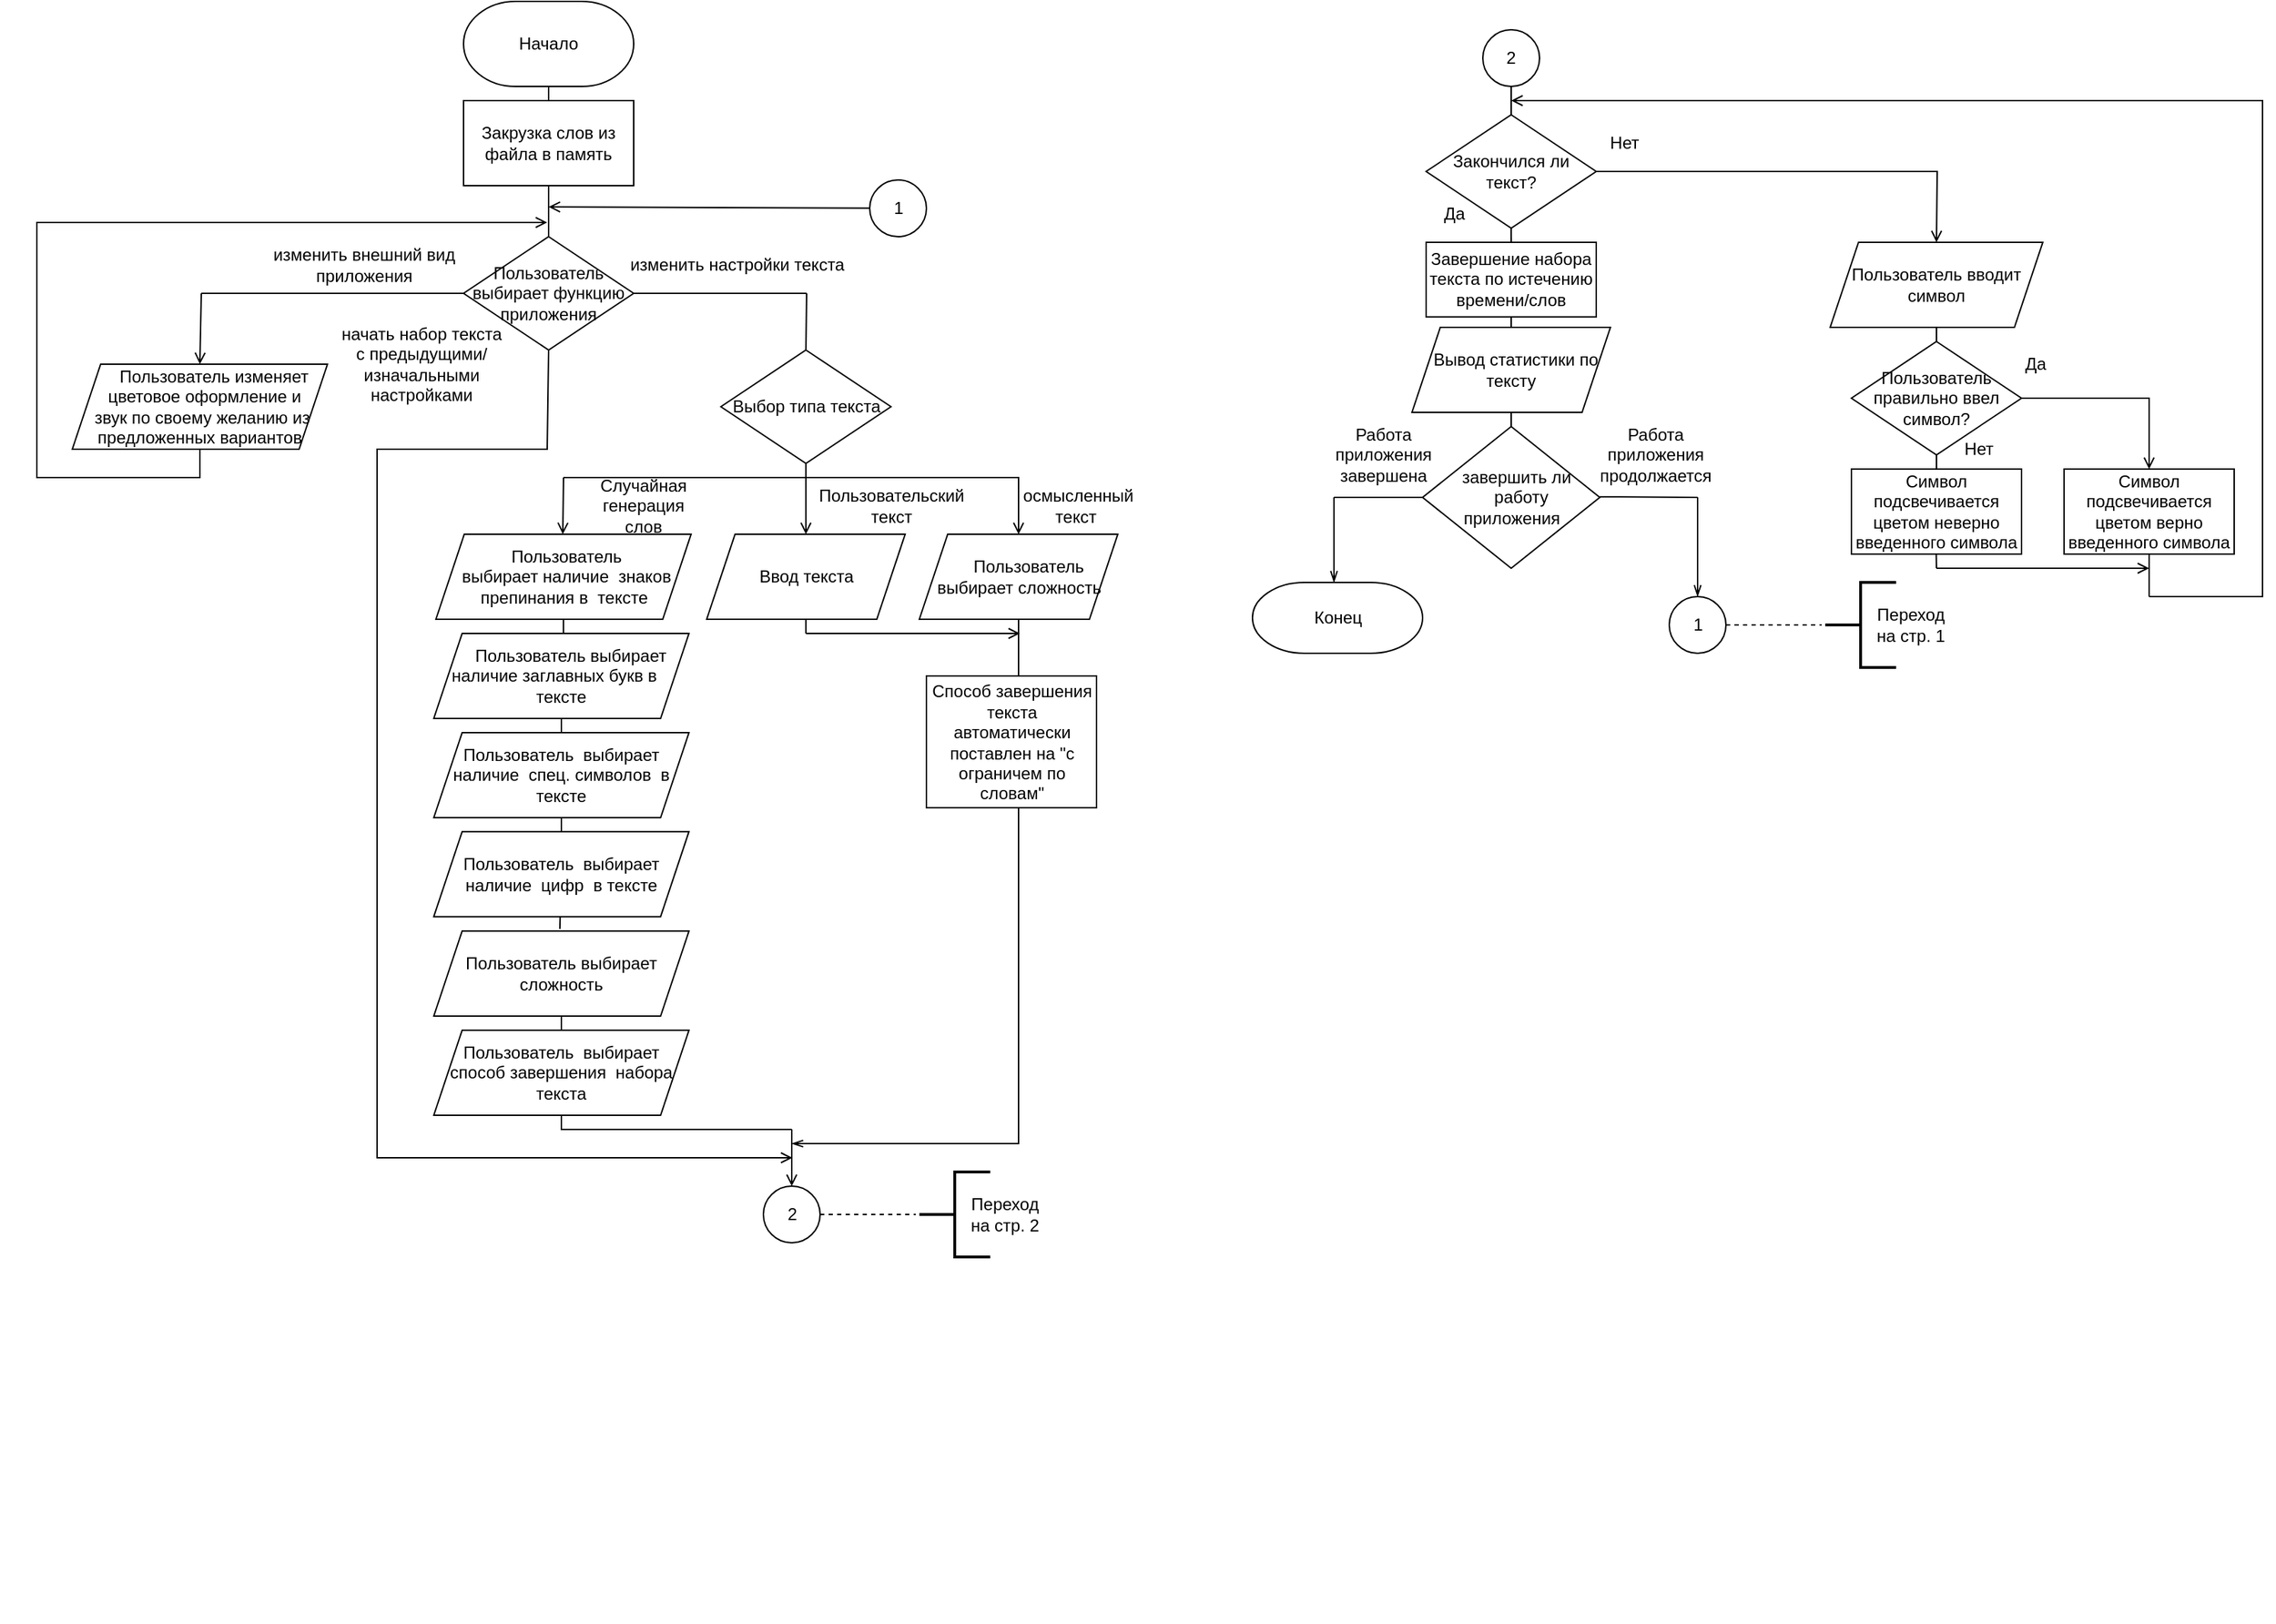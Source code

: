 <mxfile version="15.4.1" type="github">
  <diagram id="Y_LIH-g68aqcCREC1dFv" name="Page-1">
    <mxGraphModel dx="2336" dy="1163" grid="1" gridSize="10" guides="1" tooltips="1" connect="1" arrows="1" fold="1" page="1" pageScale="1" pageWidth="827" pageHeight="1169" math="0" shadow="0">
      <root>
        <mxCell id="0" />
        <mxCell id="1" parent="0" />
        <mxCell id="S6kM-z7FGtX7wg2L0dCq-2" value="" style="endArrow=none;html=1;entryX=0.5;entryY=1;entryDx=0;entryDy=0;" parent="1" edge="1">
          <mxGeometry width="50" height="50" relative="1" as="geometry">
            <mxPoint x="401" y="90" as="sourcePoint" />
            <mxPoint x="401" y="80" as="targetPoint" />
          </mxGeometry>
        </mxCell>
        <mxCell id="S6kM-z7FGtX7wg2L0dCq-4" value="Закрузка слов из файла в память" style="rounded=0;whiteSpace=wrap;html=1;" parent="1" vertex="1">
          <mxGeometry x="341" y="90" width="120" height="60" as="geometry" />
        </mxCell>
        <mxCell id="S6kM-z7FGtX7wg2L0dCq-9" value="Выбор типа текста" style="rhombus;whiteSpace=wrap;html=1;" parent="1" vertex="1">
          <mxGeometry x="522.5" y="266" width="120" height="80" as="geometry" />
        </mxCell>
        <mxCell id="S6kM-z7FGtX7wg2L0dCq-10" value="" style="endArrow=none;html=1;exitX=0.5;exitY=0;exitDx=0;exitDy=0;" parent="1" source="S6kM-z7FGtX7wg2L0dCq-9" edge="1">
          <mxGeometry width="50" height="50" relative="1" as="geometry">
            <mxPoint x="508.5" y="246" as="sourcePoint" />
            <mxPoint x="583" y="226" as="targetPoint" />
          </mxGeometry>
        </mxCell>
        <mxCell id="S6kM-z7FGtX7wg2L0dCq-15" value="&amp;nbsp;осмысленный текст" style="text;html=1;strokeColor=none;fillColor=none;align=center;verticalAlign=middle;whiteSpace=wrap;rounded=0;" parent="1" vertex="1">
          <mxGeometry x="752.5" y="366" width="40" height="20" as="geometry" />
        </mxCell>
        <mxCell id="S6kM-z7FGtX7wg2L0dCq-18" value="Случайная генерация слов" style="text;html=1;strokeColor=none;fillColor=none;align=center;verticalAlign=middle;whiteSpace=wrap;rounded=0;" parent="1" vertex="1">
          <mxGeometry x="447.5" y="366" width="40" height="20" as="geometry" />
        </mxCell>
        <mxCell id="S6kM-z7FGtX7wg2L0dCq-19" value="Пользовательский текст" style="text;html=1;strokeColor=none;fillColor=none;align=center;verticalAlign=middle;whiteSpace=wrap;rounded=0;" parent="1" vertex="1">
          <mxGeometry x="622.5" y="366" width="40" height="20" as="geometry" />
        </mxCell>
        <mxCell id="S6kM-z7FGtX7wg2L0dCq-24" value="" style="endArrow=none;html=1;" parent="1" edge="1">
          <mxGeometry width="50" height="50" relative="1" as="geometry">
            <mxPoint x="582.5" y="356" as="sourcePoint" />
            <mxPoint x="582.5" y="346" as="targetPoint" />
          </mxGeometry>
        </mxCell>
        <mxCell id="S6kM-z7FGtX7wg2L0dCq-25" value="" style="endArrow=none;html=1;" parent="1" edge="1">
          <mxGeometry width="50" height="50" relative="1" as="geometry">
            <mxPoint x="411.5" y="356" as="sourcePoint" />
            <mxPoint x="621.5" y="356" as="targetPoint" />
          </mxGeometry>
        </mxCell>
        <mxCell id="S6kM-z7FGtX7wg2L0dCq-29" value="" style="endArrow=none;html=1;" parent="1" edge="1">
          <mxGeometry width="50" height="50" relative="1" as="geometry">
            <mxPoint x="572.5" y="356" as="sourcePoint" />
            <mxPoint x="733" y="356" as="targetPoint" />
          </mxGeometry>
        </mxCell>
        <mxCell id="S6kM-z7FGtX7wg2L0dCq-41" value="Ввод текста" style="shape=parallelogram;perimeter=parallelogramPerimeter;whiteSpace=wrap;html=1;fixedSize=1;" parent="1" vertex="1">
          <mxGeometry x="512.5" y="396" width="140" height="60" as="geometry" />
        </mxCell>
        <mxCell id="PXjBC8RAc3aUYzNhHM1r-12" style="edgeStyle=none;rounded=0;orthogonalLoop=1;jettySize=auto;html=1;entryX=0.5;entryY=0;entryDx=0;entryDy=0;endArrow=none;endFill=0;" parent="1" source="S6kM-z7FGtX7wg2L0dCq-42" target="S6kM-z7FGtX7wg2L0dCq-46" edge="1">
          <mxGeometry relative="1" as="geometry" />
        </mxCell>
        <mxCell id="S6kM-z7FGtX7wg2L0dCq-42" value="&lt;p style=&quot;line-height: 120%&quot;&gt;Пользователь выбирает сложность&lt;/p&gt;" style="shape=parallelogram;perimeter=parallelogramPerimeter;whiteSpace=wrap;html=1;fixedSize=1;align=center;" parent="1" vertex="1">
          <mxGeometry x="320" y="676" width="180" height="60" as="geometry" />
        </mxCell>
        <mxCell id="PXjBC8RAc3aUYzNhHM1r-13" style="edgeStyle=none;rounded=0;orthogonalLoop=1;jettySize=auto;html=1;endArrow=none;endFill=0;" parent="1" source="S6kM-z7FGtX7wg2L0dCq-46" edge="1">
          <mxGeometry relative="1" as="geometry">
            <mxPoint x="410" y="816" as="targetPoint" />
          </mxGeometry>
        </mxCell>
        <mxCell id="S6kM-z7FGtX7wg2L0dCq-46" value="Пользователь&amp;nbsp; выбирает способ завершения&amp;nbsp; набора текста" style="shape=parallelogram;perimeter=parallelogramPerimeter;whiteSpace=wrap;html=1;fixedSize=1;align=center;" parent="1" vertex="1">
          <mxGeometry x="320" y="746" width="180" height="60" as="geometry" />
        </mxCell>
        <mxCell id="PXjBC8RAc3aUYzNhHM1r-15" style="edgeStyle=none;rounded=0;orthogonalLoop=1;jettySize=auto;html=1;entryX=0.508;entryY=0;entryDx=0;entryDy=0;entryPerimeter=0;endArrow=none;endFill=0;" parent="1" source="S6kM-z7FGtX7wg2L0dCq-47" target="S6kM-z7FGtX7wg2L0dCq-53" edge="1">
          <mxGeometry relative="1" as="geometry" />
        </mxCell>
        <mxCell id="S6kM-z7FGtX7wg2L0dCq-47" value="&amp;nbsp; &amp;nbsp; &amp;nbsp; &amp;nbsp; &amp;nbsp; Пользователь&amp;nbsp; &amp;nbsp; &amp;nbsp; &amp;nbsp; &amp;nbsp; &amp;nbsp;выбирает наличие&amp;nbsp; знаков препинания в&amp;nbsp; тексте" style="shape=parallelogram;perimeter=parallelogramPerimeter;whiteSpace=wrap;fixedSize=1;align=center;size=20;html=1;textDirection=ltr;" parent="1" vertex="1">
          <mxGeometry x="321.5" y="396" width="180" height="60" as="geometry" />
        </mxCell>
        <mxCell id="PXjBC8RAc3aUYzNhHM1r-9" style="edgeStyle=none;rounded=0;orthogonalLoop=1;jettySize=auto;html=1;entryX=0.5;entryY=0;entryDx=0;entryDy=0;endArrow=none;endFill=0;" parent="1" source="S6kM-z7FGtX7wg2L0dCq-53" target="S6kM-z7FGtX7wg2L0dCq-55" edge="1">
          <mxGeometry relative="1" as="geometry" />
        </mxCell>
        <mxCell id="S6kM-z7FGtX7wg2L0dCq-53" value="&amp;nbsp; &amp;nbsp; Пользователь выбирает наличие заглавных букв в&amp;nbsp; &amp;nbsp; тексте" style="shape=parallelogram;perimeter=parallelogramPerimeter;whiteSpace=wrap;html=1;fixedSize=1;align=center;" parent="1" vertex="1">
          <mxGeometry x="320" y="466" width="180" height="60" as="geometry" />
        </mxCell>
        <mxCell id="PXjBC8RAc3aUYzNhHM1r-10" style="edgeStyle=none;rounded=0;orthogonalLoop=1;jettySize=auto;html=1;entryX=0.5;entryY=0;entryDx=0;entryDy=0;endArrow=none;endFill=0;" parent="1" source="S6kM-z7FGtX7wg2L0dCq-55" target="S6kM-z7FGtX7wg2L0dCq-58" edge="1">
          <mxGeometry relative="1" as="geometry" />
        </mxCell>
        <mxCell id="S6kM-z7FGtX7wg2L0dCq-55" value="Пользователь&amp;nbsp; выбирает наличие&amp;nbsp; спец. символов&amp;nbsp; в тексте" style="shape=parallelogram;perimeter=parallelogramPerimeter;whiteSpace=wrap;html=1;fixedSize=1;align=center;" parent="1" vertex="1">
          <mxGeometry x="320" y="536" width="180" height="60" as="geometry" />
        </mxCell>
        <mxCell id="PXjBC8RAc3aUYzNhHM1r-11" style="edgeStyle=none;rounded=0;orthogonalLoop=1;jettySize=auto;html=1;entryX=0.494;entryY=-0.024;entryDx=0;entryDy=0;entryPerimeter=0;endArrow=none;endFill=0;" parent="1" source="S6kM-z7FGtX7wg2L0dCq-58" target="S6kM-z7FGtX7wg2L0dCq-42" edge="1">
          <mxGeometry relative="1" as="geometry" />
        </mxCell>
        <mxCell id="S6kM-z7FGtX7wg2L0dCq-58" value="Пользователь&amp;nbsp; выбирает наличие&amp;nbsp; цифр&amp;nbsp; в тексте" style="shape=parallelogram;perimeter=parallelogramPerimeter;whiteSpace=wrap;html=1;fixedSize=1;align=center;" parent="1" vertex="1">
          <mxGeometry x="320" y="605.82" width="180" height="60" as="geometry" />
        </mxCell>
        <mxCell id="S6kM-z7FGtX7wg2L0dCq-70" value="" style="endArrow=none;html=1;exitX=0.5;exitY=0;exitDx=0;exitDy=0;startArrow=open;startFill=0;" parent="1" source="S6kM-z7FGtX7wg2L0dCq-41" edge="1">
          <mxGeometry width="50" height="50" relative="1" as="geometry">
            <mxPoint x="722.5" y="516" as="sourcePoint" />
            <mxPoint x="582.5" y="356" as="targetPoint" />
          </mxGeometry>
        </mxCell>
        <mxCell id="S6kM-z7FGtX7wg2L0dCq-74" value="" style="endArrow=none;html=1;exitX=0.5;exitY=0;exitDx=0;exitDy=0;startArrow=open;startFill=0;" parent="1" source="S6kM-z7FGtX7wg2L0dCq-88" edge="1">
          <mxGeometry width="50" height="50" relative="1" as="geometry">
            <mxPoint x="732.5" y="676" as="sourcePoint" />
            <mxPoint x="732.5" y="356" as="targetPoint" />
          </mxGeometry>
        </mxCell>
        <mxCell id="S6kM-z7FGtX7wg2L0dCq-76" value="" style="endArrow=open;html=1;endFill=0;" parent="1" edge="1">
          <mxGeometry width="50" height="50" relative="1" as="geometry">
            <mxPoint x="572.5" y="816" as="sourcePoint" />
            <mxPoint x="572.5" y="856" as="targetPoint" />
          </mxGeometry>
        </mxCell>
        <mxCell id="S6kM-z7FGtX7wg2L0dCq-77" value="" style="endArrow=none;html=1;" parent="1" edge="1">
          <mxGeometry width="50" height="50" relative="1" as="geometry">
            <mxPoint x="572.5" y="816" as="sourcePoint" />
            <mxPoint x="409.5" y="816" as="targetPoint" />
          </mxGeometry>
        </mxCell>
        <mxCell id="S6kM-z7FGtX7wg2L0dCq-91" style="edgeStyle=orthogonalEdgeStyle;rounded=0;orthogonalLoop=1;jettySize=auto;html=1;entryX=0.5;entryY=1;entryDx=0;entryDy=0;startArrow=openThin;startFill=0;endArrow=none;endFill=0;" parent="1" target="S6kM-z7FGtX7wg2L0dCq-88" edge="1">
          <mxGeometry relative="1" as="geometry">
            <mxPoint x="572.5" y="826" as="sourcePoint" />
            <mxPoint x="792.5" y="502.5" as="targetPoint" />
            <Array as="points">
              <mxPoint x="732.5" y="826" />
            </Array>
          </mxGeometry>
        </mxCell>
        <mxCell id="S6kM-z7FGtX7wg2L0dCq-88" value="&lt;p style=&quot;line-height: 120%&quot;&gt;&amp;nbsp; &amp;nbsp; Пользователь выбирает сложность&lt;/p&gt;" style="shape=parallelogram;perimeter=parallelogramPerimeter;whiteSpace=wrap;html=1;fixedSize=1;align=center;" parent="1" vertex="1">
          <mxGeometry x="662.5" y="396" width="140" height="60" as="geometry" />
        </mxCell>
        <mxCell id="S6kM-z7FGtX7wg2L0dCq-134" value="&lt;div&gt;&lt;span&gt;Способ завершения текста автоматически поставлен на &quot;с ограничем по словам&quot;&lt;/span&gt;&lt;/div&gt;" style="rounded=0;whiteSpace=wrap;html=1;align=center;" parent="1" vertex="1">
          <mxGeometry x="667.5" y="496" width="120" height="93" as="geometry" />
        </mxCell>
        <mxCell id="S6kM-z7FGtX7wg2L0dCq-135" value="" style="endArrow=open;html=1;endFill=0;" parent="1" edge="1">
          <mxGeometry width="50" height="50" relative="1" as="geometry">
            <mxPoint x="582.5" y="466" as="sourcePoint" />
            <mxPoint x="733.5" y="466" as="targetPoint" />
          </mxGeometry>
        </mxCell>
        <mxCell id="S6kM-z7FGtX7wg2L0dCq-136" value="" style="endArrow=none;html=1;entryX=0.5;entryY=1;entryDx=0;entryDy=0;" parent="1" target="S6kM-z7FGtX7wg2L0dCq-41" edge="1">
          <mxGeometry width="50" height="50" relative="1" as="geometry">
            <mxPoint x="582.5" y="466" as="sourcePoint" />
            <mxPoint x="632.5" y="416" as="targetPoint" />
          </mxGeometry>
        </mxCell>
        <mxCell id="AXhJduNCn89iZ7PoZaSN-2" value="" style="endArrow=none;html=1;startSize=14;endSize=14;sourcePerimeterSpacing=8;targetPerimeterSpacing=8;entryX=0.5;entryY=1;entryDx=0;entryDy=0;exitX=0.5;exitY=0;exitDx=0;exitDy=0;" parent="1" source="AXhJduNCn89iZ7PoZaSN-3" target="S6kM-z7FGtX7wg2L0dCq-4" edge="1">
          <mxGeometry width="50" height="50" relative="1" as="geometry">
            <mxPoint x="401" y="170" as="sourcePoint" />
            <mxPoint x="401" y="160" as="targetPoint" />
          </mxGeometry>
        </mxCell>
        <mxCell id="AXhJduNCn89iZ7PoZaSN-3" value="Пользователь выбирает функцию приложения" style="rhombus;whiteSpace=wrap;html=1;hachureGap=4;pointerEvents=0;" parent="1" vertex="1">
          <mxGeometry x="341" y="186" width="120" height="80" as="geometry" />
        </mxCell>
        <mxCell id="AXhJduNCn89iZ7PoZaSN-4" value="" style="endArrow=none;html=1;startSize=14;endSize=14;sourcePerimeterSpacing=8;targetPerimeterSpacing=8;entryX=0;entryY=0.5;entryDx=0;entryDy=0;" parent="1" target="AXhJduNCn89iZ7PoZaSN-3" edge="1">
          <mxGeometry width="50" height="50" relative="1" as="geometry">
            <mxPoint x="156" y="226" as="sourcePoint" />
            <mxPoint x="386" y="226" as="targetPoint" />
          </mxGeometry>
        </mxCell>
        <mxCell id="AXhJduNCn89iZ7PoZaSN-5" value="" style="endArrow=open;html=1;startSize=14;endSize=6;sourcePerimeterSpacing=8;targetPerimeterSpacing=8;endFill=0;entryX=0.5;entryY=0;entryDx=0;entryDy=0;" parent="1" target="AXhJduNCn89iZ7PoZaSN-9" edge="1">
          <mxGeometry width="50" height="50" relative="1" as="geometry">
            <mxPoint x="156" y="226" as="sourcePoint" />
            <mxPoint x="156" y="276" as="targetPoint" />
          </mxGeometry>
        </mxCell>
        <mxCell id="AXhJduNCn89iZ7PoZaSN-6" value="изменить внешний вид приложения" style="text;html=1;strokeColor=none;fillColor=none;align=center;verticalAlign=middle;whiteSpace=wrap;rounded=0;hachureGap=4;pointerEvents=0;" parent="1" vertex="1">
          <mxGeometry x="181" y="196" width="180" height="20" as="geometry" />
        </mxCell>
        <mxCell id="PXjBC8RAc3aUYzNhHM1r-1" style="edgeStyle=orthogonalEdgeStyle;rounded=0;orthogonalLoop=1;jettySize=auto;html=1;exitX=0.5;exitY=1;exitDx=0;exitDy=0;endArrow=open;endFill=0;" parent="1" source="AXhJduNCn89iZ7PoZaSN-9" edge="1">
          <mxGeometry relative="1" as="geometry">
            <mxPoint x="400" y="176" as="targetPoint" />
            <Array as="points">
              <mxPoint x="155" y="356" />
              <mxPoint x="40" y="356" />
              <mxPoint x="40" y="176" />
            </Array>
          </mxGeometry>
        </mxCell>
        <mxCell id="AXhJduNCn89iZ7PoZaSN-9" value="&amp;nbsp; &amp;nbsp; &amp;nbsp; &amp;nbsp; &amp;nbsp;Пользователь изменяет&amp;nbsp; &amp;nbsp; &amp;nbsp; &amp;nbsp;цветовое оформление и&amp;nbsp; &amp;nbsp;звук по своему желанию из предложенных вариантов" style="shape=parallelogram;perimeter=parallelogramPerimeter;whiteSpace=wrap;html=1;fixedSize=1;hachureGap=4;pointerEvents=0;" parent="1" vertex="1">
          <mxGeometry x="65" y="276" width="180" height="60" as="geometry" />
        </mxCell>
        <mxCell id="AXhJduNCn89iZ7PoZaSN-15" value="" style="endArrow=none;html=1;startSize=14;endSize=14;sourcePerimeterSpacing=8;targetPerimeterSpacing=8;" parent="1" edge="1">
          <mxGeometry width="50" height="50" relative="1" as="geometry">
            <mxPoint x="461" y="226" as="sourcePoint" />
            <mxPoint x="583" y="226" as="targetPoint" />
          </mxGeometry>
        </mxCell>
        <mxCell id="AXhJduNCn89iZ7PoZaSN-16" value="&amp;nbsp;изменить настройки текста" style="text;html=1;strokeColor=none;fillColor=none;align=center;verticalAlign=middle;whiteSpace=wrap;rounded=0;hachureGap=4;pointerEvents=0;" parent="1" vertex="1">
          <mxGeometry x="445" y="196" width="175" height="20" as="geometry" />
        </mxCell>
        <mxCell id="AXhJduNCn89iZ7PoZaSN-19" value="начать набор текста&lt;br&gt;с предыдущими/изначальными настройками" style="text;html=1;strokeColor=none;fillColor=none;align=center;verticalAlign=middle;whiteSpace=wrap;rounded=0;hachureGap=4;pointerEvents=0;" parent="1" vertex="1">
          <mxGeometry x="233.5" y="266" width="155" height="20" as="geometry" />
        </mxCell>
        <mxCell id="AXhJduNCn89iZ7PoZaSN-45" value="Не доцент" style="text;html=1;strokeColor=none;fillColor=none;align=center;verticalAlign=middle;whiteSpace=wrap;rounded=0;hachureGap=4;pointerEvents=0;fontSize=16;fontColor=#FFFFFF;" parent="1" vertex="1">
          <mxGeometry x="20" y="1135" width="40" height="20" as="geometry" />
        </mxCell>
        <mxCell id="2XAH9HDPRuQx3aaoht4q-1" value="Начало" style="strokeWidth=1;html=1;shape=mxgraph.flowchart.terminator;whiteSpace=wrap;" parent="1" vertex="1">
          <mxGeometry x="341" y="20" width="120" height="60" as="geometry" />
        </mxCell>
        <mxCell id="2XAH9HDPRuQx3aaoht4q-7" value="2" style="ellipse;whiteSpace=wrap;html=1;aspect=fixed;strokeWidth=1;" parent="1" vertex="1">
          <mxGeometry x="552.5" y="856" width="40" height="40" as="geometry" />
        </mxCell>
        <mxCell id="2XAH9HDPRuQx3aaoht4q-8" value="2" style="ellipse;whiteSpace=wrap;html=1;aspect=fixed;strokeWidth=1;" parent="1" vertex="1">
          <mxGeometry x="1060" y="40" width="40" height="40" as="geometry" />
        </mxCell>
        <mxCell id="2XAH9HDPRuQx3aaoht4q-9" value="" style="endArrow=none;html=1;startSize=14;endSize=6;sourcePerimeterSpacing=8;targetPerimeterSpacing=8;entryX=0.464;entryY=0.995;entryDx=0;entryDy=0;entryPerimeter=0;" parent="1" edge="1">
          <mxGeometry width="50" height="50" relative="1" as="geometry">
            <mxPoint x="1080" y="190.3" as="sourcePoint" />
            <mxPoint x="1079.96" y="180" as="targetPoint" />
          </mxGeometry>
        </mxCell>
        <mxCell id="2XAH9HDPRuQx3aaoht4q-10" value="Завершение набора текста по истечению времени/слов" style="rounded=0;whiteSpace=wrap;html=1;hachureGap=4;pointerEvents=0;" parent="1" vertex="1">
          <mxGeometry x="1020" y="190" width="120" height="52.65" as="geometry" />
        </mxCell>
        <mxCell id="2XAH9HDPRuQx3aaoht4q-12" value="&amp;nbsp; Вывод статистики по тексту" style="shape=parallelogram;perimeter=parallelogramPerimeter;whiteSpace=wrap;html=1;fixedSize=1;hachureGap=4;pointerEvents=0;" parent="1" vertex="1">
          <mxGeometry x="1010" y="250.0" width="140" height="60" as="geometry" />
        </mxCell>
        <mxCell id="2XAH9HDPRuQx3aaoht4q-14" value="1" style="ellipse;whiteSpace=wrap;html=1;aspect=fixed;hachureGap=4;pointerEvents=0;" parent="1" vertex="1">
          <mxGeometry x="1191.5" y="440" width="40" height="40" as="geometry" />
        </mxCell>
        <mxCell id="2XAH9HDPRuQx3aaoht4q-15" style="edgeStyle=none;curved=1;rounded=0;orthogonalLoop=1;jettySize=auto;html=1;endArrow=openThin;endFill=0;startSize=14;endSize=6;sourcePerimeterSpacing=8;targetPerimeterSpacing=8;entryX=0.5;entryY=0;entryDx=0;entryDy=0;" parent="1" edge="1">
          <mxGeometry relative="1" as="geometry">
            <mxPoint x="955" y="430.0" as="targetPoint" />
            <mxPoint x="955" y="370" as="sourcePoint" />
          </mxGeometry>
        </mxCell>
        <mxCell id="2XAH9HDPRuQx3aaoht4q-16" value="&amp;nbsp; &amp;nbsp; &amp;nbsp; &amp;nbsp;завершить ли&amp;nbsp; &amp;nbsp; &amp;nbsp; &amp;nbsp; &amp;nbsp; работу &lt;br&gt;приложения" style="rhombus;whiteSpace=wrap;html=1;hachureGap=4;pointerEvents=0;" parent="1" vertex="1">
          <mxGeometry x="1017.5" y="320" width="125" height="100" as="geometry" />
        </mxCell>
        <mxCell id="2XAH9HDPRuQx3aaoht4q-17" value="" style="endArrow=none;html=1;startSize=14;endSize=6;sourcePerimeterSpacing=8;targetPerimeterSpacing=8;entryX=0;entryY=0.5;entryDx=0;entryDy=0;" parent="1" target="2XAH9HDPRuQx3aaoht4q-16" edge="1">
          <mxGeometry width="50" height="50" relative="1" as="geometry">
            <mxPoint x="955" y="370" as="sourcePoint" />
            <mxPoint x="1016" y="452.65" as="targetPoint" />
          </mxGeometry>
        </mxCell>
        <mxCell id="2XAH9HDPRuQx3aaoht4q-18" value="Работа приложения завершена" style="text;html=1;strokeColor=none;fillColor=none;align=center;verticalAlign=middle;whiteSpace=wrap;rounded=0;hachureGap=4;pointerEvents=0;" parent="1" vertex="1">
          <mxGeometry x="970" y="330" width="40" height="20" as="geometry" />
        </mxCell>
        <mxCell id="2XAH9HDPRuQx3aaoht4q-19" style="edgeStyle=none;curved=1;rounded=0;orthogonalLoop=1;jettySize=auto;html=1;endArrow=openThin;endFill=0;startSize=14;endSize=6;sourcePerimeterSpacing=8;targetPerimeterSpacing=8;entryX=0.5;entryY=0;entryDx=0;entryDy=0;" parent="1" edge="1" target="2XAH9HDPRuQx3aaoht4q-14">
          <mxGeometry relative="1" as="geometry">
            <mxPoint x="1211.08" y="425.0" as="targetPoint" />
            <mxPoint x="1211.5" y="370" as="sourcePoint" />
          </mxGeometry>
        </mxCell>
        <mxCell id="2XAH9HDPRuQx3aaoht4q-20" value="" style="endArrow=none;html=1;startSize=14;endSize=6;sourcePerimeterSpacing=8;targetPerimeterSpacing=8;" parent="1" edge="1">
          <mxGeometry width="50" height="50" relative="1" as="geometry">
            <mxPoint x="1142.5" y="369.58" as="sourcePoint" />
            <mxPoint x="1211.5" y="370" as="targetPoint" />
          </mxGeometry>
        </mxCell>
        <mxCell id="2XAH9HDPRuQx3aaoht4q-21" value="Работа приложения продолжается" style="text;html=1;strokeColor=none;fillColor=none;align=center;verticalAlign=middle;whiteSpace=wrap;rounded=0;hachureGap=4;pointerEvents=0;" parent="1" vertex="1">
          <mxGeometry x="1161.5" y="330" width="40" height="20" as="geometry" />
        </mxCell>
        <mxCell id="2XAH9HDPRuQx3aaoht4q-22" value="Конец" style="strokeWidth=1;html=1;shape=mxgraph.flowchart.terminator;whiteSpace=wrap;" parent="1" vertex="1">
          <mxGeometry x="897.5" y="430" width="120" height="50" as="geometry" />
        </mxCell>
        <mxCell id="2XAH9HDPRuQx3aaoht4q-23" value="Пользователь вводит &lt;br&gt;символ" style="shape=parallelogram;perimeter=parallelogramPerimeter;whiteSpace=wrap;html=1;fixedSize=1;strokeWidth=1;" parent="1" vertex="1">
          <mxGeometry x="1305" y="190" width="150" height="60" as="geometry" />
        </mxCell>
        <mxCell id="2XAH9HDPRuQx3aaoht4q-35" style="edgeStyle=orthogonalEdgeStyle;rounded=0;orthogonalLoop=1;jettySize=auto;html=1;endArrow=open;endFill=0;entryX=0.5;entryY=0;entryDx=0;entryDy=0;" parent="1" source="2XAH9HDPRuQx3aaoht4q-26" target="PXjBC8RAc3aUYzNhHM1r-28" edge="1">
          <mxGeometry relative="1" as="geometry">
            <mxPoint x="1585" y="350" as="targetPoint" />
          </mxGeometry>
        </mxCell>
        <mxCell id="2XAH9HDPRuQx3aaoht4q-26" value="Пользователь правильно ввел символ?" style="rhombus;whiteSpace=wrap;html=1;strokeWidth=1;" parent="1" vertex="1">
          <mxGeometry x="1320" y="260" width="120" height="80" as="geometry" />
        </mxCell>
        <mxCell id="2XAH9HDPRuQx3aaoht4q-31" value="Да" style="text;html=1;strokeColor=none;fillColor=none;align=center;verticalAlign=middle;whiteSpace=wrap;rounded=0;" parent="1" vertex="1">
          <mxGeometry x="1430" y="266" width="40" height="20" as="geometry" />
        </mxCell>
        <mxCell id="2XAH9HDPRuQx3aaoht4q-34" value="" style="endArrow=none;html=1;entryX=0.5;entryY=1;entryDx=0;entryDy=0;exitX=0.5;exitY=0;exitDx=0;exitDy=0;" parent="1" target="2XAH9HDPRuQx3aaoht4q-26" edge="1">
          <mxGeometry width="50" height="50" relative="1" as="geometry">
            <mxPoint x="1380" y="350" as="sourcePoint" />
            <mxPoint x="1275" y="370" as="targetPoint" />
          </mxGeometry>
        </mxCell>
        <mxCell id="2XAH9HDPRuQx3aaoht4q-36" value="Нет" style="text;html=1;strokeColor=none;fillColor=none;align=center;verticalAlign=middle;whiteSpace=wrap;rounded=0;" parent="1" vertex="1">
          <mxGeometry x="1390" y="326" width="40" height="20" as="geometry" />
        </mxCell>
        <mxCell id="2XAH9HDPRuQx3aaoht4q-48" style="edgeStyle=orthogonalEdgeStyle;rounded=0;orthogonalLoop=1;jettySize=auto;html=1;endArrow=open;endFill=0;" parent="1" source="2XAH9HDPRuQx3aaoht4q-38" edge="1">
          <mxGeometry relative="1" as="geometry">
            <mxPoint x="1380" y="190" as="targetPoint" />
          </mxGeometry>
        </mxCell>
        <mxCell id="2XAH9HDPRuQx3aaoht4q-38" value="Закончился ли текст?" style="rhombus;whiteSpace=wrap;html=1;strokeWidth=1;" parent="1" vertex="1">
          <mxGeometry x="1020" y="100" width="120" height="80" as="geometry" />
        </mxCell>
        <mxCell id="2XAH9HDPRuQx3aaoht4q-43" value="Нет" style="text;html=1;strokeColor=none;fillColor=none;align=center;verticalAlign=middle;whiteSpace=wrap;rounded=0;" parent="1" vertex="1">
          <mxGeometry x="1140" y="110" width="40" height="20" as="geometry" />
        </mxCell>
        <mxCell id="2XAH9HDPRuQx3aaoht4q-45" value="" style="endArrow=none;html=1;entryX=0.5;entryY=1;entryDx=0;entryDy=0;" parent="1" target="2XAH9HDPRuQx3aaoht4q-8" edge="1">
          <mxGeometry width="50" height="50" relative="1" as="geometry">
            <mxPoint x="1080" y="100" as="sourcePoint" />
            <mxPoint x="1094" y="290" as="targetPoint" />
          </mxGeometry>
        </mxCell>
        <mxCell id="2XAH9HDPRuQx3aaoht4q-49" value="" style="endArrow=none;html=1;entryX=0.5;entryY=1;entryDx=0;entryDy=0;exitX=0.5;exitY=0;exitDx=0;exitDy=0;" parent="1" source="2XAH9HDPRuQx3aaoht4q-26" target="2XAH9HDPRuQx3aaoht4q-23" edge="1">
          <mxGeometry width="50" height="50" relative="1" as="geometry">
            <mxPoint x="1220" y="340" as="sourcePoint" />
            <mxPoint x="1270" y="290" as="targetPoint" />
          </mxGeometry>
        </mxCell>
        <mxCell id="2XAH9HDPRuQx3aaoht4q-50" value="" style="endArrow=none;html=1;entryX=0.5;entryY=1;entryDx=0;entryDy=0;exitX=0.5;exitY=0;exitDx=0;exitDy=0;" parent="1" source="2XAH9HDPRuQx3aaoht4q-12" target="2XAH9HDPRuQx3aaoht4q-10" edge="1">
          <mxGeometry width="50" height="50" relative="1" as="geometry">
            <mxPoint x="940" y="330" as="sourcePoint" />
            <mxPoint x="990" y="280" as="targetPoint" />
          </mxGeometry>
        </mxCell>
        <mxCell id="2XAH9HDPRuQx3aaoht4q-51" value="" style="endArrow=none;html=1;entryX=0.5;entryY=1;entryDx=0;entryDy=0;" parent="1" target="2XAH9HDPRuQx3aaoht4q-12" edge="1">
          <mxGeometry width="50" height="50" relative="1" as="geometry">
            <mxPoint x="1080" y="320" as="sourcePoint" />
            <mxPoint x="1100" y="340" as="targetPoint" />
          </mxGeometry>
        </mxCell>
        <mxCell id="2XAH9HDPRuQx3aaoht4q-54" value="Да" style="text;html=1;strokeColor=none;fillColor=none;align=center;verticalAlign=middle;whiteSpace=wrap;rounded=0;" parent="1" vertex="1">
          <mxGeometry x="1020" y="160" width="40" height="20" as="geometry" />
        </mxCell>
        <mxCell id="2XAH9HDPRuQx3aaoht4q-56" value="" style="endArrow=open;html=1;endSize=6;targetPerimeterSpacing=8;endFill=0;rounded=0;" parent="1" edge="1">
          <mxGeometry width="50" height="50" relative="1" as="geometry">
            <mxPoint x="1530" y="440" as="sourcePoint" />
            <mxPoint x="1080" y="90" as="targetPoint" />
            <Array as="points">
              <mxPoint x="1610" y="440" />
              <mxPoint x="1610" y="90" />
            </Array>
          </mxGeometry>
        </mxCell>
        <mxCell id="2XAH9HDPRuQx3aaoht4q-58" value="" style="endArrow=none;html=1;endSize=6;targetPerimeterSpacing=8;entryX=0.5;entryY=1;entryDx=0;entryDy=0;" parent="1" edge="1">
          <mxGeometry width="50" height="50" relative="1" as="geometry">
            <mxPoint x="1380" y="420" as="sourcePoint" />
            <mxPoint x="1379.71" y="405" as="targetPoint" />
          </mxGeometry>
        </mxCell>
        <mxCell id="2XAH9HDPRuQx3aaoht4q-61" value="" style="endArrow=none;html=1;endSize=6;targetPerimeterSpacing=8;entryX=0.5;entryY=1;entryDx=0;entryDy=0;" parent="1" target="PXjBC8RAc3aUYzNhHM1r-28" edge="1">
          <mxGeometry width="50" height="50" relative="1" as="geometry">
            <mxPoint x="1530" y="440" as="sourcePoint" />
            <mxPoint x="1586" y="410" as="targetPoint" />
          </mxGeometry>
        </mxCell>
        <mxCell id="PXjBC8RAc3aUYzNhHM1r-14" value="" style="endArrow=open;html=1;startSize=14;endSize=6;sourcePerimeterSpacing=8;targetPerimeterSpacing=8;endFill=0;entryX=0.5;entryY=0;entryDx=0;entryDy=0;" parent="1" edge="1">
          <mxGeometry width="50" height="50" relative="1" as="geometry">
            <mxPoint x="411.5" y="356" as="sourcePoint" />
            <mxPoint x="411" y="396" as="targetPoint" />
          </mxGeometry>
        </mxCell>
        <mxCell id="PXjBC8RAc3aUYzNhHM1r-22" value="" style="endArrow=open;html=1;rounded=0;exitX=0.5;exitY=1;exitDx=0;exitDy=0;endFill=0;" parent="1" source="AXhJduNCn89iZ7PoZaSN-3" edge="1">
          <mxGeometry width="50" height="50" relative="1" as="geometry">
            <mxPoint x="270" y="436" as="sourcePoint" />
            <mxPoint x="573" y="836" as="targetPoint" />
            <Array as="points">
              <mxPoint x="400" y="336" />
              <mxPoint x="280" y="336" />
              <mxPoint x="280" y="836" />
            </Array>
          </mxGeometry>
        </mxCell>
        <mxCell id="PXjBC8RAc3aUYzNhHM1r-24" style="edgeStyle=none;rounded=0;orthogonalLoop=1;jettySize=auto;html=1;endArrow=open;endFill=0;" parent="1" source="PXjBC8RAc3aUYzNhHM1r-23" edge="1">
          <mxGeometry relative="1" as="geometry">
            <mxPoint x="401" y="165" as="targetPoint" />
          </mxGeometry>
        </mxCell>
        <mxCell id="PXjBC8RAc3aUYzNhHM1r-23" value="1" style="ellipse;whiteSpace=wrap;html=1;aspect=fixed;" parent="1" vertex="1">
          <mxGeometry x="627.5" y="146" width="40" height="40" as="geometry" />
        </mxCell>
        <mxCell id="PXjBC8RAc3aUYzNhHM1r-28" value="Символ подсвечивается цветом верно введенного символа" style="rounded=0;whiteSpace=wrap;html=1;strokeWidth=1;" parent="1" vertex="1">
          <mxGeometry x="1470" y="350" width="120" height="60" as="geometry" />
        </mxCell>
        <mxCell id="PXjBC8RAc3aUYzNhHM1r-29" value="&lt;span&gt;Символ подсвечивается цветом неверно введенного символа&lt;/span&gt;" style="rounded=0;whiteSpace=wrap;html=1;strokeWidth=1;" parent="1" vertex="1">
          <mxGeometry x="1320" y="350" width="120" height="60" as="geometry" />
        </mxCell>
        <mxCell id="PXjBC8RAc3aUYzNhHM1r-32" value="" style="endArrow=open;html=1;rounded=0;endFill=0;" parent="1" edge="1">
          <mxGeometry width="50" height="50" relative="1" as="geometry">
            <mxPoint x="1380" y="420" as="sourcePoint" />
            <mxPoint x="1530" y="420" as="targetPoint" />
          </mxGeometry>
        </mxCell>
        <mxCell id="f-G8W8W4d-KZocrFmorv-2" value="" style="strokeWidth=2;html=1;shape=mxgraph.flowchart.annotation_2;align=left;labelPosition=right;pointerEvents=1;" vertex="1" parent="1">
          <mxGeometry x="662.5" y="846" width="50" height="60" as="geometry" />
        </mxCell>
        <mxCell id="f-G8W8W4d-KZocrFmorv-4" value="" style="endArrow=none;dashed=1;html=1;rounded=0;edgeStyle=orthogonalEdgeStyle;exitX=1;exitY=0.5;exitDx=0;exitDy=0;" edge="1" parent="1" source="2XAH9HDPRuQx3aaoht4q-7">
          <mxGeometry width="50" height="50" relative="1" as="geometry">
            <mxPoint x="660" y="980" as="sourcePoint" />
            <mxPoint x="660" y="876" as="targetPoint" />
          </mxGeometry>
        </mxCell>
        <mxCell id="f-G8W8W4d-KZocrFmorv-6" value="Переход на стр. 2" style="text;html=1;strokeColor=none;fillColor=none;align=center;verticalAlign=middle;whiteSpace=wrap;rounded=0;" vertex="1" parent="1">
          <mxGeometry x="693" y="861" width="60" height="30" as="geometry" />
        </mxCell>
        <mxCell id="f-G8W8W4d-KZocrFmorv-7" value="" style="strokeWidth=2;html=1;shape=mxgraph.flowchart.annotation_2;align=left;labelPosition=right;pointerEvents=1;" vertex="1" parent="1">
          <mxGeometry x="1301.5" y="430" width="50" height="60" as="geometry" />
        </mxCell>
        <mxCell id="f-G8W8W4d-KZocrFmorv-8" value="" style="endArrow=none;dashed=1;html=1;rounded=0;edgeStyle=orthogonalEdgeStyle;exitX=1;exitY=0.5;exitDx=0;exitDy=0;" edge="1" parent="1">
          <mxGeometry width="50" height="50" relative="1" as="geometry">
            <mxPoint x="1231.5" y="460" as="sourcePoint" />
            <mxPoint x="1299" y="460" as="targetPoint" />
          </mxGeometry>
        </mxCell>
        <mxCell id="f-G8W8W4d-KZocrFmorv-9" value="Переход на стр. 1" style="text;html=1;strokeColor=none;fillColor=none;align=center;verticalAlign=middle;whiteSpace=wrap;rounded=0;" vertex="1" parent="1">
          <mxGeometry x="1332" y="445" width="60" height="30" as="geometry" />
        </mxCell>
      </root>
    </mxGraphModel>
  </diagram>
</mxfile>
